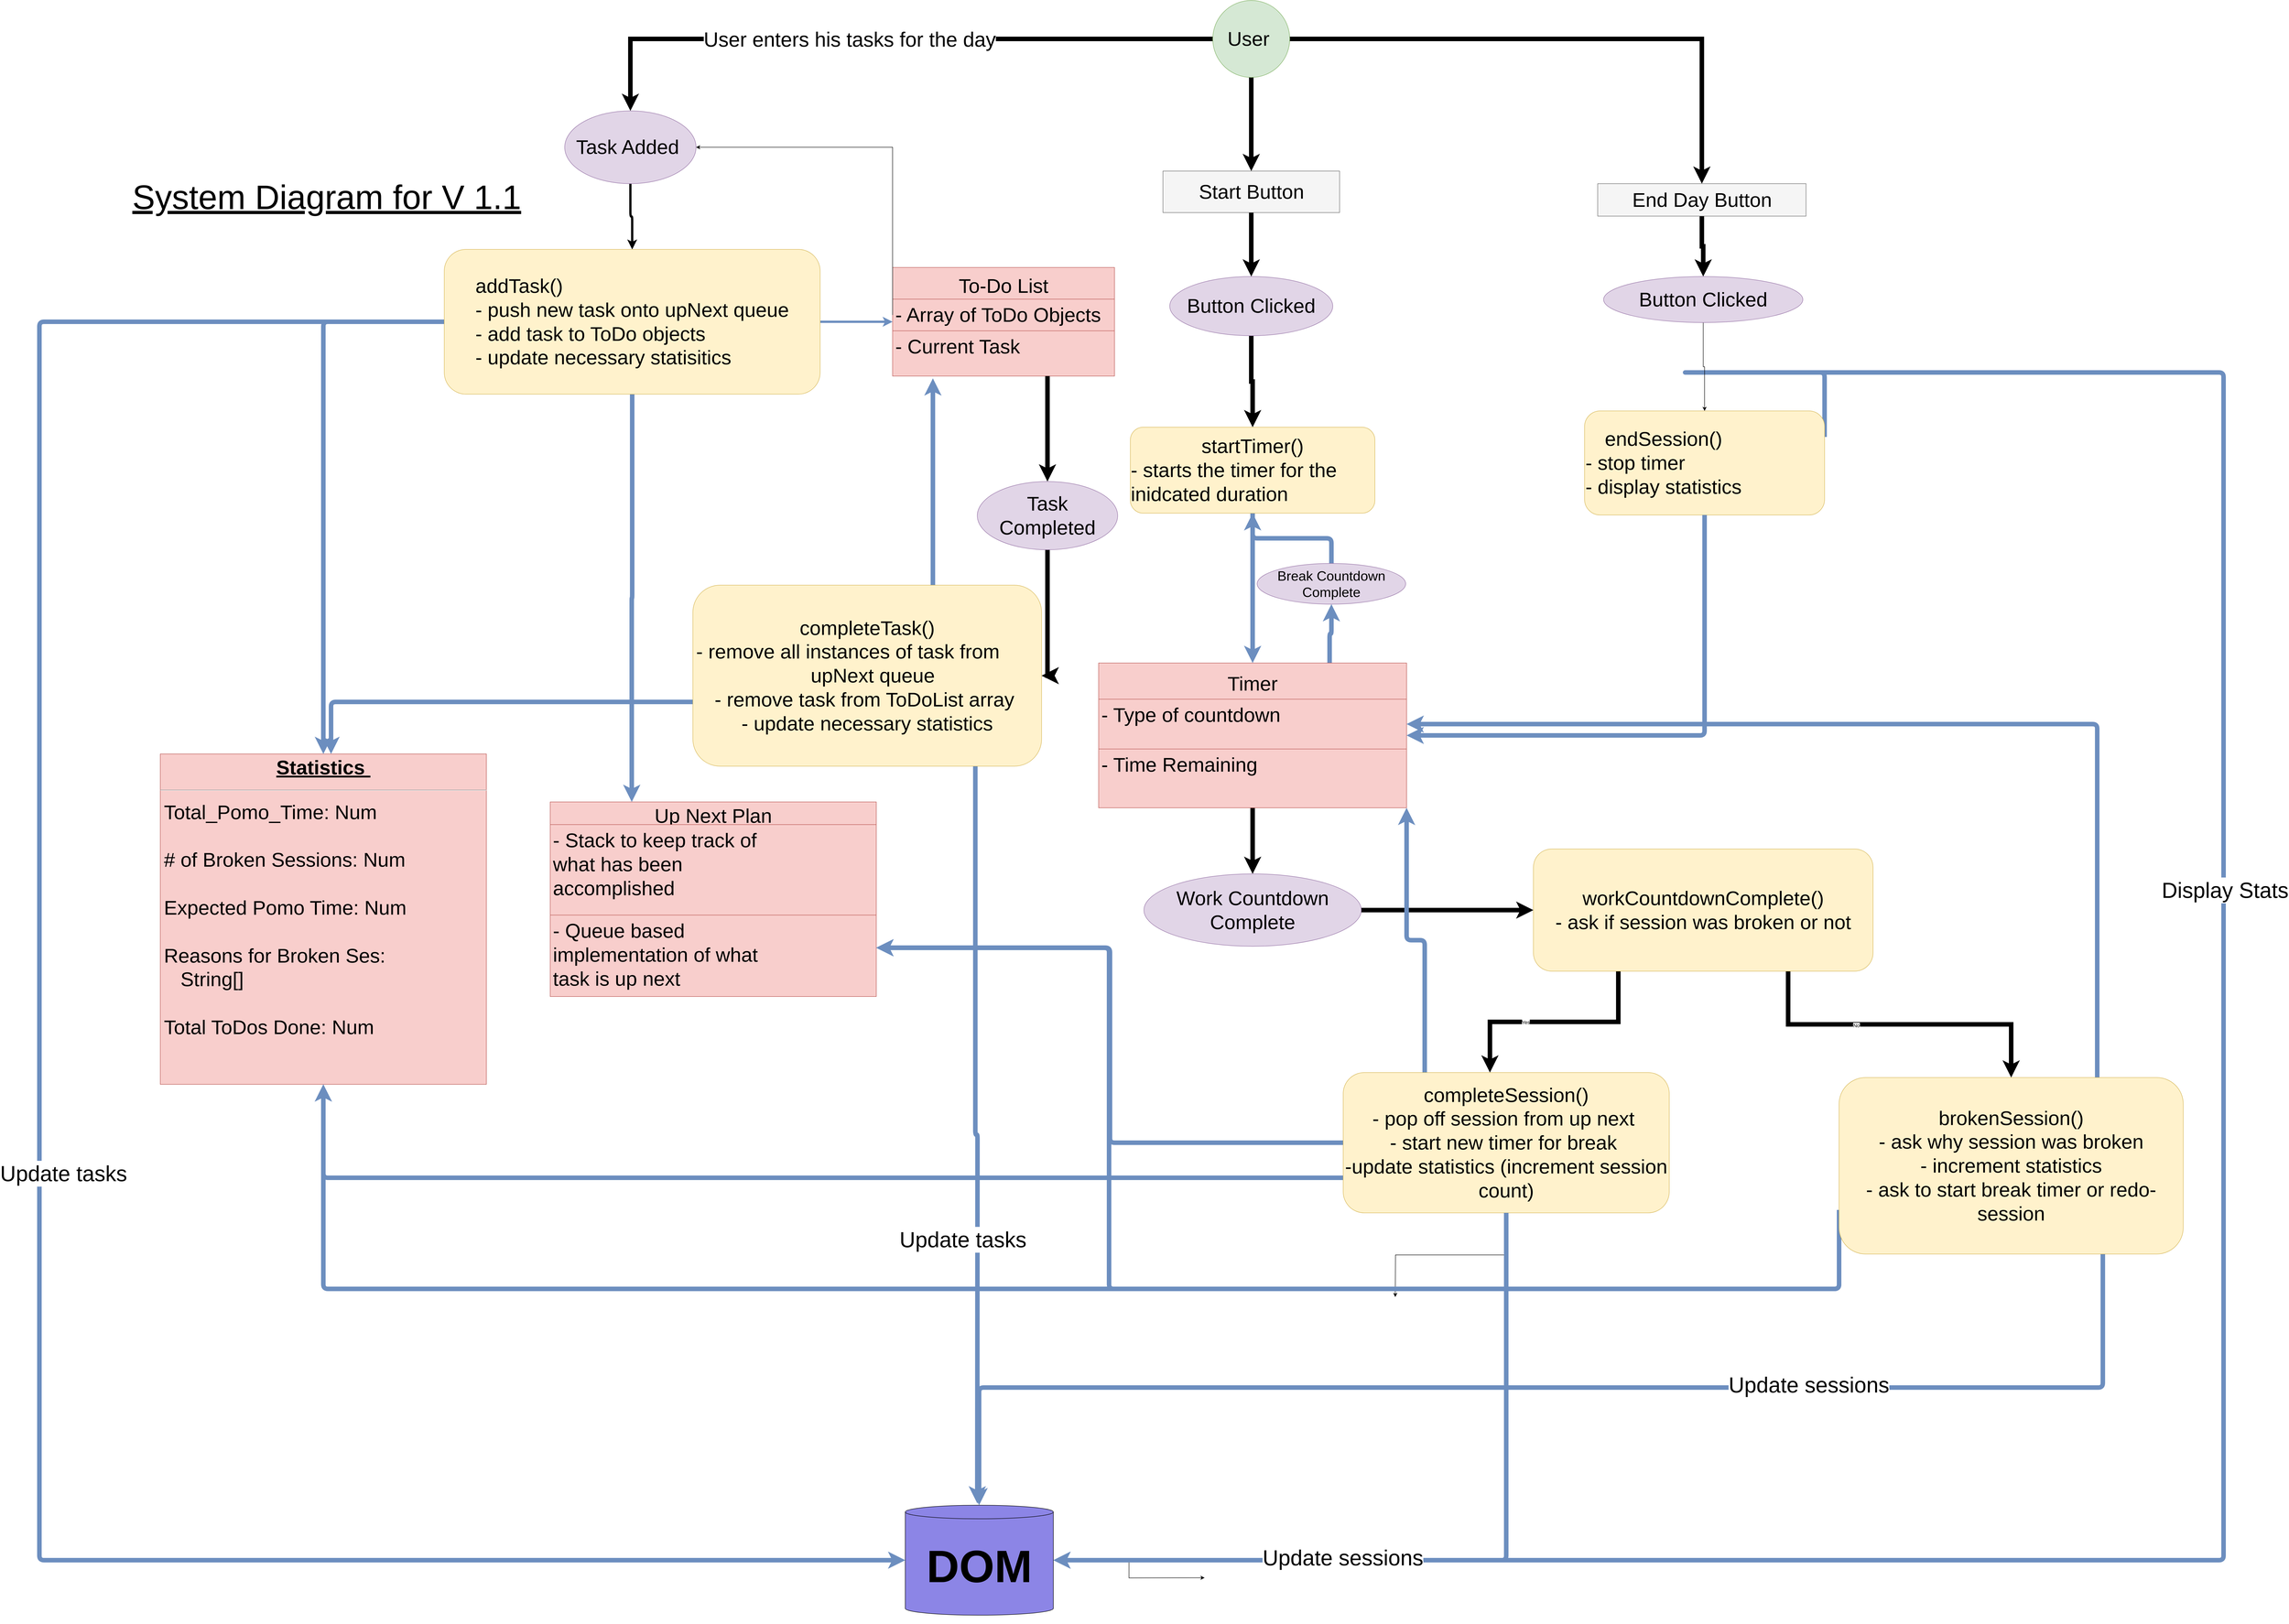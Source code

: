 <mxfile version="13.10.0" type="embed">
    <diagram id="uzU6MHjWu8rI1b5QuUML" name="Page-1">
        <mxGraphModel dx="3353" dy="2033" grid="0" gridSize="10" guides="1" tooltips="1" connect="1" arrows="1" fold="1" page="0" pageScale="1" pageWidth="6000" pageHeight="3000" background="#ffffff" math="0" shadow="0">
            <root>
                <mxCell id="0"/>
                <mxCell id="1" parent="0"/>
                <mxCell id="oxPGqsW1CZE7ANa_mBI_-80" value="1" style="edgeStyle=orthogonalEdgeStyle;rounded=0;orthogonalLoop=1;jettySize=auto;html=1;entryX=0.5;entryY=0;entryDx=0;entryDy=0;fontSize=40;strokeWidth=10;noLabel=1;fontColor=none;" parent="1" source="oxPGqsW1CZE7ANa_mBI_-44" target="oxPGqsW1CZE7ANa_mBI_-61" edge="1">
                    <mxGeometry relative="1" as="geometry">
                        <mxPoint x="2716.716" y="600.006" as="sourcePoint"/>
                    </mxGeometry>
                </mxCell>
                <mxCell id="oxPGqsW1CZE7ANa_mBI_-81" value="&lt;font style=&quot;font-size: 45px&quot;&gt;User enters his tasks for the day&lt;/font&gt;" style="edgeLabel;html=1;align=center;verticalAlign=middle;resizable=0;points=[];fontSize=35;fontColor=#000000;labelBackgroundColor=#ffffff;" parent="oxPGqsW1CZE7ANa_mBI_-80" vertex="1" connectable="0">
                    <mxGeometry x="0.11" y="1" relative="1" as="geometry">
                        <mxPoint as="offset"/>
                    </mxGeometry>
                </mxCell>
                <mxCell id="oxPGqsW1CZE7ANa_mBI_-86" style="edgeStyle=orthogonalEdgeStyle;rounded=0;orthogonalLoop=1;jettySize=auto;html=1;strokeWidth=10;fontColor=#000000;" parent="1" source="oxPGqsW1CZE7ANa_mBI_-44" target="oxPGqsW1CZE7ANa_mBI_-82" edge="1">
                    <mxGeometry relative="1" as="geometry">
                        <mxPoint x="2705" y="628.29" as="sourcePoint"/>
                    </mxGeometry>
                </mxCell>
                <mxCell id="oxPGqsW1CZE7ANa_mBI_-87" style="edgeStyle=orthogonalEdgeStyle;rounded=0;orthogonalLoop=1;jettySize=auto;html=1;exitX=1;exitY=0.5;exitDx=0;exitDy=0;entryX=0.5;entryY=0;entryDx=0;entryDy=0;strokeWidth=10;fontColor=#000000;" parent="1" source="oxPGqsW1CZE7ANa_mBI_-44" target="oxPGqsW1CZE7ANa_mBI_-73" edge="1">
                    <mxGeometry relative="1" as="geometry">
                        <mxPoint x="2785" y="628.29" as="sourcePoint"/>
                    </mxGeometry>
                </mxCell>
                <mxCell id="oxPGqsW1CZE7ANa_mBI_-44" value="User&amp;nbsp;" style="ellipse;whiteSpace=wrap;html=1;aspect=fixed;fontSize=44;fillColor=#d5e8d4;strokeColor=#82b366;fontColor=#000000;" parent="1" vertex="1">
                    <mxGeometry x="2592" y="60" width="170" height="170" as="geometry"/>
                </mxCell>
                <mxCell id="oxPGqsW1CZE7ANa_mBI_-48" value="To-Do List" style="swimlane;fontStyle=0;childLayout=stackLayout;horizontal=1;startSize=70;fillColor=#f8cecc;horizontalStack=0;resizeParent=1;resizeParentMax=0;resizeLast=0;collapsible=1;marginBottom=0;fontSize=44;strokeColor=#b85450;fontColor=#000000;" parent="1" vertex="1">
                    <mxGeometry x="1885" y="650" width="490" height="240" as="geometry"/>
                </mxCell>
                <mxCell id="oxPGqsW1CZE7ANa_mBI_-49" value="- Array of ToDo Objects " style="text;strokeColor=#b85450;fillColor=#f8cecc;align=left;verticalAlign=top;spacingLeft=4;spacingRight=4;overflow=hidden;rotatable=0;points=[[0,0.5],[1,0.5]];portConstraint=eastwest;fontSize=44;fontColor=#000000;" parent="oxPGqsW1CZE7ANa_mBI_-48" vertex="1">
                    <mxGeometry y="70" width="490" height="70" as="geometry"/>
                </mxCell>
                <mxCell id="oxPGqsW1CZE7ANa_mBI_-50" value="- Current Task" style="text;strokeColor=#b85450;fillColor=#f8cecc;align=left;verticalAlign=top;spacingLeft=4;spacingRight=4;overflow=hidden;rotatable=0;points=[[0,0.5],[1,0.5]];portConstraint=eastwest;fontSize=44;fontColor=#000000;" parent="oxPGqsW1CZE7ANa_mBI_-48" vertex="1">
                    <mxGeometry y="140" width="490" height="100" as="geometry"/>
                </mxCell>
                <mxCell id="29" style="edgeStyle=orthogonalEdgeStyle;orthogonalLoop=1;jettySize=auto;html=1;exitX=0.5;exitY=1;exitDx=0;exitDy=0;entryX=0.5;entryY=0;entryDx=0;entryDy=0;labelBackgroundColor=#FFFFFF;strokeColor=#000000;strokeWidth=10;fillColor=#dae8fc;fontSize=48;fontColor=#000000;" edge="1" parent="1" source="oxPGqsW1CZE7ANa_mBI_-53" target="oxPGqsW1CZE7ANa_mBI_-64">
                    <mxGeometry relative="1" as="geometry"/>
                </mxCell>
                <mxCell id="40" style="edgeStyle=orthogonalEdgeStyle;orthogonalLoop=1;jettySize=auto;html=1;exitX=0.75;exitY=0;exitDx=0;exitDy=0;entryX=0.5;entryY=1;entryDx=0;entryDy=0;strokeColor=#6c8ebf;strokeWidth=10;fillColor=#dae8fc;fontSize=44;fontColor=#000000;" edge="1" parent="1" source="oxPGqsW1CZE7ANa_mBI_-53" target="oxPGqsW1CZE7ANa_mBI_-138">
                    <mxGeometry relative="1" as="geometry"/>
                </mxCell>
                <mxCell id="oxPGqsW1CZE7ANa_mBI_-53" value="Timer" style="swimlane;fontStyle=0;childLayout=stackLayout;horizontal=1;startSize=80;fillColor=#f8cecc;horizontalStack=0;resizeParent=1;resizeParentMax=0;resizeLast=0;collapsible=1;marginBottom=0;fontSize=44;strokeColor=#b85450;fontColor=#000000;" parent="1" vertex="1">
                    <mxGeometry x="2340" y="1524" width="680" height="320" as="geometry"/>
                </mxCell>
                <mxCell id="oxPGqsW1CZE7ANa_mBI_-55" value="- Type of countdown" style="text;strokeColor=#b85450;fillColor=#f8cecc;align=left;verticalAlign=top;spacingLeft=4;spacingRight=4;overflow=hidden;rotatable=0;points=[[0,0.5],[1,0.5]];portConstraint=eastwest;fontSize=44;fontColor=#000000;" parent="oxPGqsW1CZE7ANa_mBI_-53" vertex="1">
                    <mxGeometry y="80" width="680" height="110" as="geometry"/>
                </mxCell>
                <mxCell id="oxPGqsW1CZE7ANa_mBI_-54" value="- Time Remaining " style="text;strokeColor=#b85450;fillColor=#f8cecc;align=left;verticalAlign=top;spacingLeft=4;spacingRight=4;overflow=hidden;rotatable=0;points=[[0,0.5],[1,0.5]];portConstraint=eastwest;fontSize=44;fontColor=#000000;" parent="oxPGqsW1CZE7ANa_mBI_-53" vertex="1">
                    <mxGeometry y="190" width="680" height="130" as="geometry"/>
                </mxCell>
                <mxCell id="oxPGqsW1CZE7ANa_mBI_-57" value="Up Next Plan" style="swimlane;fontStyle=0;childLayout=stackLayout;horizontal=1;startSize=50;fillColor=#f8cecc;horizontalStack=0;resizeParent=1;resizeParentMax=0;resizeLast=0;collapsible=1;marginBottom=0;fontSize=44;strokeColor=#b85450;fontColor=#000000;" parent="1" vertex="1">
                    <mxGeometry x="1129" y="1831" width="720" height="430" as="geometry"/>
                </mxCell>
                <mxCell id="oxPGqsW1CZE7ANa_mBI_-59" value="- Stack to keep track of&#10;what has been &#10;accomplished" style="text;strokeColor=#b85450;fillColor=#f8cecc;align=left;verticalAlign=top;spacingLeft=4;spacingRight=4;overflow=hidden;rotatable=0;points=[[0,0.5],[1,0.5]];portConstraint=eastwest;fontSize=44;fontColor=#000000;" parent="oxPGqsW1CZE7ANa_mBI_-57" vertex="1">
                    <mxGeometry y="50" width="720" height="200" as="geometry"/>
                </mxCell>
                <mxCell id="oxPGqsW1CZE7ANa_mBI_-58" value="- Queue based &#10;implementation of what &#10;task is up next" style="text;strokeColor=#b85450;fillColor=#f8cecc;align=left;verticalAlign=top;spacingLeft=4;spacingRight=4;overflow=hidden;rotatable=0;points=[[0,0.5],[1,0.5]];portConstraint=eastwest;fontSize=44;fontColor=#000000;" parent="oxPGqsW1CZE7ANa_mBI_-57" vertex="1">
                    <mxGeometry y="250" width="720" height="180" as="geometry"/>
                </mxCell>
                <mxCell id="oxPGqsW1CZE7ANa_mBI_-78" style="edgeStyle=orthogonalEdgeStyle;rounded=0;orthogonalLoop=1;jettySize=auto;html=1;exitX=0.5;exitY=1;exitDx=0;exitDy=0;entryX=0.5;entryY=0;entryDx=0;entryDy=0;fontColor=#000000;" parent="1" source="oxPGqsW1CZE7ANa_mBI_-61" target="oxPGqsW1CZE7ANa_mBI_-69" edge="1">
                    <mxGeometry relative="1" as="geometry"/>
                </mxCell>
                <mxCell id="oxPGqsW1CZE7ANa_mBI_-116" value="" style="edgeStyle=orthogonalEdgeStyle;rounded=1;orthogonalLoop=1;jettySize=auto;html=1;strokeWidth=5;fontSize=40;fontColor=#000000;" parent="1" source="oxPGqsW1CZE7ANa_mBI_-61" target="oxPGqsW1CZE7ANa_mBI_-69" edge="1">
                    <mxGeometry relative="1" as="geometry"/>
                </mxCell>
                <mxCell id="oxPGqsW1CZE7ANa_mBI_-61" value="&lt;font style=&quot;font-size: 44px&quot;&gt;Task Added&amp;nbsp;&lt;/font&gt;" style="ellipse;whiteSpace=wrap;html=1;fontSize=24;fillColor=#e1d5e7;strokeColor=#9673a6;fontColor=#000000;" parent="1" vertex="1">
                    <mxGeometry x="1161" y="304" width="290" height="160.85" as="geometry"/>
                </mxCell>
                <mxCell id="oxPGqsW1CZE7ANa_mBI_-79" style="edgeStyle=orthogonalEdgeStyle;rounded=0;orthogonalLoop=1;jettySize=auto;html=1;exitX=0.5;exitY=1;exitDx=0;exitDy=0;strokeWidth=10;fontColor=#000000;" parent="1" source="oxPGqsW1CZE7ANa_mBI_-62" target="oxPGqsW1CZE7ANa_mBI_-68" edge="1">
                    <mxGeometry relative="1" as="geometry">
                        <Array as="points">
                            <mxPoint x="2227" y="1412"/>
                            <mxPoint x="2227" y="1412"/>
                        </Array>
                    </mxGeometry>
                </mxCell>
                <mxCell id="oxPGqsW1CZE7ANa_mBI_-62" value="&lt;font style=&quot;font-size: 44px&quot;&gt;Task Completed&lt;/font&gt;" style="ellipse;whiteSpace=wrap;html=1;fillColor=#e1d5e7;strokeColor=#9673a6;fontColor=#000000;" parent="1" vertex="1">
                    <mxGeometry x="2072" y="1123" width="310" height="150.85" as="geometry"/>
                </mxCell>
                <mxCell id="9" value="Update tasks" style="edgeStyle=orthogonalEdgeStyle;orthogonalLoop=1;jettySize=auto;html=1;exitX=0;exitY=0.5;exitDx=0;exitDy=0;strokeColor=#6c8ebf;strokeWidth=10;fillColor=#dae8fc;fontSize=48;fontColor=#000000;labelBackgroundColor=#FFFFFF;entryX=0;entryY=0.5;entryDx=0;entryDy=0;entryPerimeter=0;" edge="1" parent="1" source="oxPGqsW1CZE7ANa_mBI_-69" target="6">
                    <mxGeometry x="0.002" y="53" relative="1" as="geometry">
                        <mxPoint x="1734" y="3519" as="targetPoint"/>
                        <Array as="points">
                            <mxPoint x="1" y="770"/>
                            <mxPoint x="1" y="3506"/>
                        </Array>
                        <mxPoint y="-1" as="offset"/>
                    </mxGeometry>
                </mxCell>
                <mxCell id="oxPGqsW1CZE7ANa_mBI_-63" value="&lt;p style=&quot;margin: 4px 0px 0px ; text-align: center ; text-decoration: underline ; font-size: 44px&quot;&gt;&lt;b&gt;&lt;font style=&quot;font-size: 44px&quot;&gt;Statistics&amp;nbsp;&lt;/font&gt;&lt;/b&gt;&lt;/p&gt;&lt;hr style=&quot;font-size: 44px&quot;&gt;&lt;p style=&quot;margin: 0px 0px 0px 8px ; font-size: 44px&quot;&gt;&lt;font style=&quot;font-size: 44px&quot;&gt;Total_Pomo_Time: Num&lt;br&gt;&lt;br&gt;&lt;/font&gt;&lt;/p&gt;&lt;p style=&quot;margin: 0px 0px 0px 8px ; font-size: 44px&quot;&gt;&lt;font style=&quot;font-size: 44px&quot;&gt;# of Broken Sessions: Num&lt;br&gt;&lt;br&gt;&lt;/font&gt;&lt;/p&gt;&lt;p style=&quot;margin: 0px 0px 0px 8px ; font-size: 44px&quot;&gt;&lt;font style=&quot;font-size: 44px&quot;&gt;Expected Pomo Time: Num&lt;/font&gt;&lt;/p&gt;&lt;p style=&quot;margin: 0px 0px 0px 8px ; font-size: 44px&quot;&gt;&lt;font style=&quot;font-size: 44px&quot;&gt;&lt;br&gt;&lt;/font&gt;&lt;/p&gt;&lt;p style=&quot;margin: 0px 0px 0px 8px ; font-size: 44px&quot;&gt;&lt;font style=&quot;font-size: 44px&quot;&gt;Reasons for Broken Ses:&lt;/font&gt;&lt;/p&gt;&lt;p style=&quot;margin: 0px 0px 0px 8px ; font-size: 44px&quot;&gt;&lt;font style=&quot;font-size: 44px&quot;&gt;&amp;nbsp; &amp;nbsp;String[]&lt;/font&gt;&lt;/p&gt;&lt;p style=&quot;margin: 0px 0px 0px 8px ; font-size: 44px&quot;&gt;&lt;font style=&quot;font-size: 44px&quot;&gt;&lt;br&gt;&lt;/font&gt;&lt;/p&gt;&lt;p style=&quot;margin: 0px 0px 0px 8px ; font-size: 44px&quot;&gt;&lt;font style=&quot;font-size: 44px&quot;&gt;Total ToDos Done: Num&lt;/font&gt;&lt;/p&gt;" style="verticalAlign=top;align=left;overflow=fill;fontSize=12;fontFamily=Helvetica;html=1;fillColor=#f8cecc;strokeColor=#b85450;fontColor=#000000;" parent="1" vertex="1">
                    <mxGeometry x="268" y="1725" width="720" height="730" as="geometry"/>
                </mxCell>
                <mxCell id="oxPGqsW1CZE7ANa_mBI_-91" style="edgeStyle=orthogonalEdgeStyle;rounded=0;orthogonalLoop=1;jettySize=auto;html=1;exitX=1;exitY=0.5;exitDx=0;exitDy=0;strokeWidth=10;fontColor=#000000;strokeColor=#000000;" parent="1" source="oxPGqsW1CZE7ANa_mBI_-64" target="oxPGqsW1CZE7ANa_mBI_-70" edge="1">
                    <mxGeometry relative="1" as="geometry">
                        <Array as="points">
                            <mxPoint x="3013" y="2070"/>
                            <mxPoint x="3013" y="2070"/>
                        </Array>
                    </mxGeometry>
                </mxCell>
                <mxCell id="oxPGqsW1CZE7ANa_mBI_-65" style="edgeStyle=orthogonalEdgeStyle;rounded=0;orthogonalLoop=1;jettySize=auto;html=1;exitX=0;exitY=0.5;exitDx=0;exitDy=0;fontColor=#000000;entryX=1;entryY=0.5;entryDx=0;entryDy=0;" parent="1" source="oxPGqsW1CZE7ANa_mBI_-49" target="oxPGqsW1CZE7ANa_mBI_-61" edge="1">
                    <mxGeometry relative="1" as="geometry">
                        <mxPoint x="1500" y="455" as="targetPoint"/>
                        <Array as="points">
                            <mxPoint x="1885" y="384"/>
                        </Array>
                    </mxGeometry>
                </mxCell>
                <mxCell id="oxPGqsW1CZE7ANa_mBI_-129" style="edgeStyle=orthogonalEdgeStyle;rounded=1;orthogonalLoop=1;jettySize=auto;html=1;strokeWidth=10;fontSize=44;fillColor=#dae8fc;strokeColor=#6c8ebf;fontColor=#000000;" parent="1" source="oxPGqsW1CZE7ANa_mBI_-68" edge="1">
                    <mxGeometry relative="1" as="geometry">
                        <Array as="points">
                            <mxPoint x="1974" y="1427"/>
                            <mxPoint x="1974" y="1427"/>
                        </Array>
                        <mxPoint x="1974" y="895" as="targetPoint"/>
                    </mxGeometry>
                </mxCell>
                <mxCell id="oxPGqsW1CZE7ANa_mBI_-131" style="edgeStyle=orthogonalEdgeStyle;rounded=1;orthogonalLoop=1;jettySize=auto;html=1;exitX=0;exitY=0.25;exitDx=0;exitDy=0;strokeWidth=10;fontSize=44;fillColor=#dae8fc;strokeColor=#6c8ebf;fontColor=#000000;" parent="1" source="oxPGqsW1CZE7ANa_mBI_-68" target="oxPGqsW1CZE7ANa_mBI_-63" edge="1">
                    <mxGeometry relative="1" as="geometry">
                        <Array as="points">
                            <mxPoint x="1915" y="1610"/>
                            <mxPoint x="645" y="1610"/>
                        </Array>
                    </mxGeometry>
                </mxCell>
                <mxCell id="14" style="edgeStyle=orthogonalEdgeStyle;orthogonalLoop=1;jettySize=auto;html=1;exitX=0.5;exitY=1;exitDx=0;exitDy=0;labelBackgroundColor=#FFFFFF;strokeColor=#6c8ebf;strokeWidth=10;fillColor=#dae8fc;fontSize=48;fontColor=#000000;" edge="1" parent="1" target="6">
                    <mxGeometry relative="1" as="geometry">
                        <mxPoint x="4557.4" y="2830" as="sourcePoint"/>
                        <mxPoint x="2944" y="3125" as="targetPoint"/>
                        <Array as="points">
                            <mxPoint x="4558" y="3125"/>
                            <mxPoint x="2076" y="3125"/>
                        </Array>
                    </mxGeometry>
                </mxCell>
                <mxCell id="oxPGqsW1CZE7ANa_mBI_-68" value="&lt;font style=&quot;font-size: 44px&quot;&gt;completeTask()&lt;br&gt;&lt;/font&gt;&lt;div style=&quot;font-size: 44px&quot;&gt;&lt;font style=&quot;font-size: 44px&quot;&gt;- remove all instances of task from&amp;nbsp; &amp;nbsp; &amp;nbsp; &amp;nbsp; &amp;nbsp; upNext queue&lt;/font&gt;&lt;/div&gt;&lt;div style=&quot;font-size: 44px&quot;&gt;&lt;font style=&quot;font-size: 44px&quot;&gt;- remove task from ToDoList array&amp;nbsp;&lt;/font&gt;&lt;/div&gt;&lt;div style=&quot;font-size: 44px&quot;&gt;&lt;font style=&quot;font-size: 44px&quot;&gt;- update necessary statistics&lt;/font&gt;&lt;/div&gt;" style="rounded=1;whiteSpace=wrap;html=1;fontSize=24;align=center;fillColor=#fff2cc;strokeColor=#d6b656;fontColor=#000000;" parent="1" vertex="1">
                    <mxGeometry x="1444" y="1352" width="770" height="400" as="geometry"/>
                </mxCell>
                <mxCell id="oxPGqsW1CZE7ANa_mBI_-125" style="edgeStyle=orthogonalEdgeStyle;rounded=1;orthogonalLoop=1;jettySize=auto;html=1;exitX=0;exitY=0.5;exitDx=0;exitDy=0;entryX=0.5;entryY=0;entryDx=0;entryDy=0;strokeWidth=10;fontSize=44;fillColor=#dae8fc;strokeColor=#6c8ebf;fontColor=#000000;" parent="1" source="oxPGqsW1CZE7ANa_mBI_-69" target="oxPGqsW1CZE7ANa_mBI_-63" edge="1">
                    <mxGeometry relative="1" as="geometry"/>
                </mxCell>
                <mxCell id="oxPGqsW1CZE7ANa_mBI_-126" style="edgeStyle=orthogonalEdgeStyle;rounded=1;orthogonalLoop=1;jettySize=auto;html=1;exitX=0.5;exitY=1;exitDx=0;exitDy=0;entryX=0.25;entryY=0;entryDx=0;entryDy=0;strokeWidth=10;fontSize=44;fillColor=#dae8fc;strokeColor=#6c8ebf;fontColor=#000000;" parent="1" source="oxPGqsW1CZE7ANa_mBI_-69" target="oxPGqsW1CZE7ANa_mBI_-57" edge="1">
                    <mxGeometry relative="1" as="geometry"/>
                </mxCell>
                <mxCell id="oxPGqsW1CZE7ANa_mBI_-128" style="edgeStyle=orthogonalEdgeStyle;rounded=1;orthogonalLoop=1;jettySize=auto;html=1;exitX=1;exitY=0.5;exitDx=0;exitDy=0;entryX=0;entryY=0.5;entryDx=0;entryDy=0;strokeWidth=5;fontSize=44;fillColor=#dae8fc;strokeColor=#6c8ebf;fontColor=#000000;" parent="1" source="oxPGqsW1CZE7ANa_mBI_-69" target="oxPGqsW1CZE7ANa_mBI_-48" edge="1">
                    <mxGeometry relative="1" as="geometry">
                        <Array as="points">
                            <mxPoint x="1835" y="770"/>
                            <mxPoint x="1835" y="770"/>
                        </Array>
                    </mxGeometry>
                </mxCell>
                <mxCell id="oxPGqsW1CZE7ANa_mBI_-69" value="&lt;p style=&quot;text-align: left ; font-size: 44px&quot;&gt;&lt;font style=&quot;font-size: 44px&quot;&gt;addTask()&lt;br&gt;&lt;/font&gt;&lt;font style=&quot;font-size: 44px&quot;&gt;- push new task onto upNext queue&lt;br&gt;&lt;/font&gt;&lt;font style=&quot;font-size: 44px&quot;&gt;- add task to ToDo objects&amp;nbsp;&lt;br&gt;&lt;/font&gt;&lt;font style=&quot;font-size: 44px&quot;&gt;- update necessary statisitics&lt;/font&gt;&lt;/p&gt;" style="rounded=1;whiteSpace=wrap;html=1;fillColor=#fff2cc;strokeColor=#d6b656;fontColor=#000000;" parent="1" vertex="1">
                    <mxGeometry x="895" y="610" width="830" height="320" as="geometry"/>
                </mxCell>
                <mxCell id="oxPGqsW1CZE7ANa_mBI_-92" style="edgeStyle=orthogonalEdgeStyle;rounded=0;orthogonalLoop=1;jettySize=auto;html=1;exitX=0.25;exitY=1;exitDx=0;exitDy=0;entryX=0.45;entryY=0;entryDx=0;entryDy=0;entryPerimeter=0;strokeWidth=10;fontColor=#000000;strokeColor=#000000;" parent="1" source="oxPGqsW1CZE7ANa_mBI_-70" target="oxPGqsW1CZE7ANa_mBI_-71" edge="1">
                    <mxGeometry relative="1" as="geometry"/>
                </mxCell>
                <mxCell id="oxPGqsW1CZE7ANa_mBI_-93" value="Yes" style="edgeLabel;html=1;align=center;verticalAlign=middle;resizable=0;points=[];fontColor=#000000;" parent="oxPGqsW1CZE7ANa_mBI_-92" vertex="1" connectable="0">
                    <mxGeometry x="0.247" y="1" relative="1" as="geometry">
                        <mxPoint as="offset"/>
                    </mxGeometry>
                </mxCell>
                <mxCell id="oxPGqsW1CZE7ANa_mBI_-94" style="edgeStyle=orthogonalEdgeStyle;rounded=0;orthogonalLoop=1;jettySize=auto;html=1;exitX=0.75;exitY=1;exitDx=0;exitDy=0;strokeWidth=10;fontColor=#000000;strokeColor=#000000;" parent="1" source="oxPGqsW1CZE7ANa_mBI_-70" target="oxPGqsW1CZE7ANa_mBI_-72" edge="1">
                    <mxGeometry relative="1" as="geometry"/>
                </mxCell>
                <mxCell id="oxPGqsW1CZE7ANa_mBI_-95" value="No" style="edgeLabel;html=1;align=center;verticalAlign=middle;resizable=0;points=[];fontColor=#000000;" parent="oxPGqsW1CZE7ANa_mBI_-94" vertex="1" connectable="0">
                    <mxGeometry x="-0.267" y="-1" relative="1" as="geometry">
                        <mxPoint x="1" y="1" as="offset"/>
                    </mxGeometry>
                </mxCell>
                <mxCell id="oxPGqsW1CZE7ANa_mBI_-70" value="&lt;div style=&quot;font-size: 44px&quot;&gt;&lt;font style=&quot;font-size: 44px&quot;&gt;workCountdownComplete()&lt;/font&gt;&lt;/div&gt;&lt;div style=&quot;font-size: 44px&quot;&gt;&lt;font style=&quot;font-size: 44px&quot;&gt;- ask if session was broken or not&lt;/font&gt;&lt;/div&gt;" style="rounded=1;whiteSpace=wrap;html=1;align=center;fillColor=#fff2cc;strokeColor=#d6b656;fontColor=#000000;" parent="1" vertex="1">
                    <mxGeometry x="3300" y="1935" width="750" height="270" as="geometry"/>
                </mxCell>
                <mxCell id="oxPGqsW1CZE7ANa_mBI_-110" style="edgeStyle=orthogonalEdgeStyle;rounded=1;orthogonalLoop=1;jettySize=auto;html=1;exitX=0;exitY=0.75;exitDx=0;exitDy=0;entryX=0.5;entryY=1;entryDx=0;entryDy=0;fontSize=24;strokeWidth=10;fillColor=#dae8fc;strokeColor=#6c8ebf;fontColor=#000000;" parent="1" source="oxPGqsW1CZE7ANa_mBI_-71" target="oxPGqsW1CZE7ANa_mBI_-63" edge="1">
                    <mxGeometry relative="1" as="geometry"/>
                </mxCell>
                <mxCell id="oxPGqsW1CZE7ANa_mBI_-119" style="edgeStyle=orthogonalEdgeStyle;rounded=1;orthogonalLoop=1;jettySize=auto;html=1;exitX=0;exitY=0.5;exitDx=0;exitDy=0;strokeWidth=10;fontSize=44;fillColor=#dae8fc;strokeColor=#6c8ebf;fontColor=#000000;" parent="1" source="oxPGqsW1CZE7ANa_mBI_-71" target="oxPGqsW1CZE7ANa_mBI_-58" edge="1">
                    <mxGeometry relative="1" as="geometry">
                        <Array as="points">
                            <mxPoint x="2365" y="2584"/>
                            <mxPoint x="2365" y="2153"/>
                        </Array>
                    </mxGeometry>
                </mxCell>
                <mxCell id="4" value="" style="edgeStyle=orthogonalEdgeStyle;rounded=0;orthogonalLoop=1;jettySize=auto;html=1;fontColor=#000000;" edge="1" parent="1" source="oxPGqsW1CZE7ANa_mBI_-71">
                    <mxGeometry relative="1" as="geometry">
                        <mxPoint x="2995" y="2925" as="targetPoint"/>
                    </mxGeometry>
                </mxCell>
                <mxCell id="42" style="edgeStyle=orthogonalEdgeStyle;orthogonalLoop=1;jettySize=auto;html=1;exitX=0.25;exitY=0;exitDx=0;exitDy=0;entryX=1;entryY=1;entryDx=0;entryDy=0;strokeColor=#6c8ebf;strokeWidth=10;fillColor=#dae8fc;fontSize=44;fontColor=#000000;" edge="1" parent="1" source="oxPGqsW1CZE7ANa_mBI_-71" target="oxPGqsW1CZE7ANa_mBI_-53">
                    <mxGeometry relative="1" as="geometry"/>
                </mxCell>
                <mxCell id="oxPGqsW1CZE7ANa_mBI_-71" value="&lt;font style=&quot;font-size: 44px&quot;&gt;completeSession()&lt;br&gt;&lt;/font&gt;&lt;div style=&quot;font-size: 44px&quot;&gt;&lt;span&gt;&lt;font style=&quot;font-size: 44px&quot;&gt;- pop off session from up next&amp;nbsp;&lt;/font&gt;&lt;/span&gt;&lt;/div&gt;&lt;div style=&quot;font-size: 44px&quot;&gt;&lt;span&gt;&lt;font style=&quot;font-size: 44px&quot;&gt;- start new timer for break&amp;nbsp;&lt;/font&gt;&lt;/span&gt;&lt;/div&gt;&lt;div style=&quot;font-size: 44px&quot;&gt;&lt;font style=&quot;font-size: 44px&quot;&gt;-update statistics (increment session count)&lt;/font&gt;&lt;/div&gt;" style="rounded=1;whiteSpace=wrap;html=1;align=center;fillColor=#fff2cc;strokeColor=#d6b656;fontColor=#000000;" parent="1" vertex="1">
                    <mxGeometry x="2880" y="2429" width="720" height="310" as="geometry"/>
                </mxCell>
                <mxCell id="oxPGqsW1CZE7ANa_mBI_-114" style="edgeStyle=orthogonalEdgeStyle;rounded=1;orthogonalLoop=1;jettySize=auto;html=1;exitX=0.75;exitY=0;exitDx=0;exitDy=0;entryX=1;entryY=0.5;entryDx=0;entryDy=0;strokeWidth=10;fontSize=24;fillColor=#dae8fc;strokeColor=#6c8ebf;fontColor=#000000;" parent="1" source="oxPGqsW1CZE7ANa_mBI_-72" target="oxPGqsW1CZE7ANa_mBI_-55" edge="1">
                    <mxGeometry relative="1" as="geometry"/>
                </mxCell>
                <mxCell id="oxPGqsW1CZE7ANa_mBI_-123" style="edgeStyle=orthogonalEdgeStyle;rounded=1;orthogonalLoop=1;jettySize=auto;html=1;exitX=0;exitY=0.75;exitDx=0;exitDy=0;entryX=0.5;entryY=1;entryDx=0;entryDy=0;strokeWidth=10;fontSize=44;fillColor=#dae8fc;strokeColor=#6c8ebf;fontColor=#000000;" parent="1" source="oxPGqsW1CZE7ANa_mBI_-72" target="oxPGqsW1CZE7ANa_mBI_-63" edge="1">
                    <mxGeometry relative="1" as="geometry">
                        <Array as="points">
                            <mxPoint x="3975" y="2907"/>
                            <mxPoint x="628" y="2907"/>
                        </Array>
                    </mxGeometry>
                </mxCell>
                <mxCell id="33" style="edgeStyle=orthogonalEdgeStyle;orthogonalLoop=1;jettySize=auto;html=1;exitX=0;exitY=0.75;exitDx=0;exitDy=0;entryX=1;entryY=0.75;entryDx=0;entryDy=0;strokeColor=#6c8ebf;strokeWidth=10;fillColor=#dae8fc;fontSize=44;fontColor=#000000;" edge="1" parent="1" source="oxPGqsW1CZE7ANa_mBI_-72" target="oxPGqsW1CZE7ANa_mBI_-57">
                    <mxGeometry relative="1" as="geometry">
                        <Array as="points">
                            <mxPoint x="3975" y="2907"/>
                            <mxPoint x="2363" y="2907"/>
                            <mxPoint x="2363" y="2154"/>
                        </Array>
                    </mxGeometry>
                </mxCell>
                <mxCell id="oxPGqsW1CZE7ANa_mBI_-72" value="&lt;div style=&quot;font-size: 44px&quot;&gt;&lt;font style=&quot;font-size: 44px&quot;&gt;brokenSession()&lt;/font&gt;&lt;/div&gt;&lt;font style=&quot;font-size: 44px&quot;&gt;- ask why session was broken&lt;br&gt;- increment statistics&lt;br&gt;- ask to start break timer or redo-session&lt;/font&gt;" style="rounded=1;whiteSpace=wrap;html=1;align=center;fillColor=#fff2cc;strokeColor=#d6b656;fontColor=#000000;" parent="1" vertex="1">
                    <mxGeometry x="3975" y="2440" width="760" height="390" as="geometry"/>
                </mxCell>
                <mxCell id="oxPGqsW1CZE7ANa_mBI_-96" style="edgeStyle=orthogonalEdgeStyle;rounded=0;orthogonalLoop=1;jettySize=auto;html=1;exitX=0.5;exitY=1;exitDx=0;exitDy=0;strokeWidth=10;fontColor=#000000;" parent="1" source="oxPGqsW1CZE7ANa_mBI_-73" target="oxPGqsW1CZE7ANa_mBI_-83" edge="1">
                    <mxGeometry relative="1" as="geometry"/>
                </mxCell>
                <mxCell id="oxPGqsW1CZE7ANa_mBI_-73" value="&lt;font style=&quot;font-size: 44px&quot;&gt;End Day Button&lt;/font&gt;" style="html=1;fillColor=#f5f5f5;strokeColor=#666666;fontColor=#000000;" parent="1" vertex="1">
                    <mxGeometry x="3442" y="464.85" width="460" height="71.71" as="geometry"/>
                </mxCell>
                <mxCell id="oxPGqsW1CZE7ANa_mBI_-89" style="edgeStyle=orthogonalEdgeStyle;rounded=0;orthogonalLoop=1;jettySize=auto;html=1;exitX=0.5;exitY=1;exitDx=0;exitDy=0;strokeWidth=10;fontColor=#000000;" parent="1" source="oxPGqsW1CZE7ANa_mBI_-74" target="oxPGqsW1CZE7ANa_mBI_-84" edge="1">
                    <mxGeometry relative="1" as="geometry"/>
                </mxCell>
                <mxCell id="oxPGqsW1CZE7ANa_mBI_-74" value="&lt;font style=&quot;font-size: 44px&quot;&gt;Button Clicked&lt;/font&gt;" style="ellipse;whiteSpace=wrap;html=1;fontSize=40;fillColor=#e1d5e7;strokeColor=#9673a6;fontColor=#000000;" parent="1" vertex="1">
                    <mxGeometry x="2497" y="670" width="360" height="130.85" as="geometry"/>
                </mxCell>
                <mxCell id="20" style="edgeStyle=orthogonalEdgeStyle;orthogonalLoop=1;jettySize=auto;html=1;exitX=1;exitY=0.25;exitDx=0;exitDy=0;entryX=1;entryY=0.5;entryDx=0;entryDy=0;entryPerimeter=0;labelBackgroundColor=#FFFFFF;strokeColor=#6c8ebf;strokeWidth=10;fillColor=#dae8fc;fontSize=48;fontColor=#000000;" edge="1" parent="1" source="oxPGqsW1CZE7ANa_mBI_-76" target="6">
                    <mxGeometry relative="1" as="geometry">
                        <Array as="points">
                            <mxPoint x="3630" y="882"/>
                            <mxPoint x="4824" y="882"/>
                            <mxPoint x="4824" y="3128"/>
                        </Array>
                    </mxGeometry>
                </mxCell>
                <mxCell id="21" value="&lt;span&gt;Display Stats&lt;/span&gt;" style="edgeLabel;html=1;align=center;verticalAlign=middle;resizable=0;points=[];fontSize=48;fontColor=#000000;labelBackgroundColor=#ffffff;" vertex="1" connectable="0" parent="20">
                    <mxGeometry x="-0.153" y="3" relative="1" as="geometry">
                        <mxPoint y="-111" as="offset"/>
                    </mxGeometry>
                </mxCell>
                <mxCell id="oxPGqsW1CZE7ANa_mBI_-76" value="&lt;div style=&quot;text-align: center ; font-size: 44px&quot;&gt;&lt;font style=&quot;font-size: 44px&quot;&gt;endSession()&lt;/font&gt;&lt;/div&gt;&lt;div style=&quot;font-size: 44px&quot;&gt;&lt;span&gt;&lt;font style=&quot;font-size: 44px&quot;&gt;- stop timer&lt;/font&gt;&lt;/span&gt;&lt;/div&gt;&lt;font style=&quot;font-size: 44px&quot;&gt;- display statistics&lt;/font&gt;" style="rounded=1;whiteSpace=wrap;html=1;align=left;fillColor=#fff2cc;strokeColor=#d6b656;fontColor=#000000;" parent="1" vertex="1">
                    <mxGeometry x="3413" y="967" width="530" height="230" as="geometry"/>
                </mxCell>
                <mxCell id="oxPGqsW1CZE7ANa_mBI_-77" style="edgeStyle=orthogonalEdgeStyle;rounded=0;orthogonalLoop=1;jettySize=auto;html=1;strokeWidth=10;fontColor=#000000;" parent="1" target="oxPGqsW1CZE7ANa_mBI_-62" edge="1">
                    <mxGeometry relative="1" as="geometry">
                        <mxPoint x="2227" y="890" as="sourcePoint"/>
                        <Array as="points">
                            <mxPoint x="2227" y="890"/>
                        </Array>
                    </mxGeometry>
                </mxCell>
                <mxCell id="oxPGqsW1CZE7ANa_mBI_-88" style="edgeStyle=orthogonalEdgeStyle;rounded=0;orthogonalLoop=1;jettySize=auto;html=1;exitX=0.5;exitY=1;exitDx=0;exitDy=0;strokeWidth=10;fontColor=#000000;" parent="1" source="oxPGqsW1CZE7ANa_mBI_-82" target="oxPGqsW1CZE7ANa_mBI_-74" edge="1">
                    <mxGeometry relative="1" as="geometry"/>
                </mxCell>
                <mxCell id="oxPGqsW1CZE7ANa_mBI_-82" value="&lt;font style=&quot;font-size: 44px&quot;&gt;Start Button&lt;/font&gt;" style="html=1;fillColor=#f5f5f5;strokeColor=#666666;fontColor=#000000;" parent="1" vertex="1">
                    <mxGeometry x="2482" y="437" width="390" height="91.71" as="geometry"/>
                </mxCell>
                <mxCell id="oxPGqsW1CZE7ANa_mBI_-97" style="edgeStyle=orthogonalEdgeStyle;rounded=0;orthogonalLoop=1;jettySize=auto;html=1;exitX=0.5;exitY=1;exitDx=0;exitDy=0;fontColor=#000000;" parent="1" source="oxPGqsW1CZE7ANa_mBI_-83" target="oxPGqsW1CZE7ANa_mBI_-76" edge="1">
                    <mxGeometry relative="1" as="geometry"/>
                </mxCell>
                <mxCell id="oxPGqsW1CZE7ANa_mBI_-83" value="&lt;font style=&quot;font-size: 44px&quot;&gt;Button Clicked&lt;/font&gt;" style="ellipse;whiteSpace=wrap;html=1;fillColor=#e1d5e7;strokeColor=#9673a6;fontColor=#000000;" parent="1" vertex="1">
                    <mxGeometry x="3455" y="670" width="440" height="101.71" as="geometry"/>
                </mxCell>
                <mxCell id="34" style="edgeStyle=orthogonalEdgeStyle;orthogonalLoop=1;jettySize=auto;html=1;exitX=0.5;exitY=1;exitDx=0;exitDy=0;entryX=0.5;entryY=0;entryDx=0;entryDy=0;strokeColor=#6c8ebf;strokeWidth=10;fillColor=#dae8fc;fontSize=44;fontColor=#000000;" edge="1" parent="1" source="oxPGqsW1CZE7ANa_mBI_-84" target="oxPGqsW1CZE7ANa_mBI_-53">
                    <mxGeometry relative="1" as="geometry"/>
                </mxCell>
                <mxCell id="oxPGqsW1CZE7ANa_mBI_-84" value="&lt;div style=&quot;font-size: 44px&quot;&gt;&lt;font style=&quot;font-size: 44px&quot;&gt;startTimer()&lt;/font&gt;&lt;/div&gt;&lt;div style=&quot;text-align: left ; font-size: 44px&quot;&gt;&lt;font style=&quot;font-size: 44px&quot;&gt;- starts the timer for the inidcated duration&lt;/font&gt;&lt;/div&gt;" style="rounded=1;whiteSpace=wrap;html=1;align=center;fillColor=#fff2cc;strokeColor=#d6b656;fontColor=#000000;" parent="1" vertex="1">
                    <mxGeometry x="2410" y="1003" width="540" height="190" as="geometry"/>
                </mxCell>
                <mxCell id="oxPGqsW1CZE7ANa_mBI_-133" value="&lt;font style=&quot;font-size: 75px&quot;&gt;&lt;u&gt;System Diagram for V 1.1&lt;/u&gt;&lt;/font&gt;" style="text;html=1;align=center;verticalAlign=middle;resizable=0;points=[];autosize=1;fontSize=44;fontColor=#000000;" parent="1" vertex="1">
                    <mxGeometry x="201" y="460.71" width="868" height="66" as="geometry"/>
                </mxCell>
                <mxCell id="7" style="edgeStyle=orthogonalEdgeStyle;rounded=0;orthogonalLoop=1;jettySize=auto;html=1;fontColor=none;" edge="1" parent="1" source="6">
                    <mxGeometry relative="1" as="geometry">
                        <mxPoint x="2574.021" y="3545.344" as="targetPoint"/>
                    </mxGeometry>
                </mxCell>
                <mxCell id="6" value="&lt;h1 style=&quot;font-size: 100px&quot;&gt;DOM&lt;/h1&gt;" style="shape=cylinder3;whiteSpace=wrap;html=1;boundedLbl=1;backgroundOutline=1;size=15;labelBackgroundColor=none;fontColor=none;fillColor=#8C85E6;" vertex="1" parent="1">
                    <mxGeometry x="1913" y="3385" width="327" height="243" as="geometry"/>
                </mxCell>
                <mxCell id="16" style="edgeStyle=orthogonalEdgeStyle;orthogonalLoop=1;jettySize=auto;html=1;exitX=0.5;exitY=1;exitDx=0;exitDy=0;labelBackgroundColor=#FFFFFF;strokeColor=#6c8ebf;strokeWidth=10;fillColor=#dae8fc;fontSize=48;fontColor=#000000;entryX=1;entryY=0.5;entryDx=0;entryDy=0;entryPerimeter=0;" edge="1" parent="1" source="oxPGqsW1CZE7ANa_mBI_-71" target="6">
                    <mxGeometry relative="1" as="geometry">
                        <mxPoint x="3736.4" y="2317" as="sourcePoint"/>
                        <mxPoint x="3572.0" y="3467" as="targetPoint"/>
                    </mxGeometry>
                </mxCell>
                <mxCell id="17" value="&lt;span style=&quot;&quot;&gt;Update sessions&lt;/span&gt;" style="edgeLabel;html=1;align=center;verticalAlign=middle;resizable=0;points=[];fontSize=48;fontColor=#000000;labelBackgroundColor=#ffffff;" vertex="1" connectable="0" parent="16">
                    <mxGeometry x="0.277" y="-5" relative="1" as="geometry">
                        <mxPoint y="-1" as="offset"/>
                    </mxGeometry>
                </mxCell>
                <mxCell id="18" style="edgeStyle=orthogonalEdgeStyle;orthogonalLoop=1;jettySize=auto;html=1;labelBackgroundColor=#FFFFFF;strokeColor=#6c8ebf;strokeWidth=10;fillColor=#dae8fc;fontSize=48;fontColor=#000000;exitX=0.81;exitY=1.001;exitDx=0;exitDy=0;exitPerimeter=0;" edge="1" parent="1" source="oxPGqsW1CZE7ANa_mBI_-68">
                    <mxGeometry relative="1" as="geometry">
                        <mxPoint x="2012.4" y="2190" as="sourcePoint"/>
                        <mxPoint x="2072.0" y="3381" as="targetPoint"/>
                    </mxGeometry>
                </mxCell>
                <mxCell id="19" value="&lt;span style=&quot;&quot;&gt;Update tasks&lt;/span&gt;" style="edgeLabel;html=1;align=center;verticalAlign=middle;resizable=0;points=[];fontSize=48;fontColor=#000000;labelBackgroundColor=#ffffff;" vertex="1" connectable="0" parent="18">
                    <mxGeometry x="0.277" y="-5" relative="1" as="geometry">
                        <mxPoint x="-27.62" y="7.33" as="offset"/>
                    </mxGeometry>
                </mxCell>
                <mxCell id="oxPGqsW1CZE7ANa_mBI_-64" value="&lt;font style=&quot;font-size: 44px&quot;&gt;Work Countdown Complete&lt;/font&gt;" style="ellipse;whiteSpace=wrap;html=1;fillColor=#e1d5e7;strokeColor=#9673a6;fontColor=#000000;" parent="1" vertex="1">
                    <mxGeometry x="2440" y="1990" width="480" height="160" as="geometry"/>
                </mxCell>
                <mxCell id="26" value="&lt;span style=&quot;&quot;&gt;Update sessions&lt;/span&gt;" style="edgeLabel;html=1;align=center;verticalAlign=middle;resizable=0;points=[];fontSize=48;fontColor=#000000;labelBackgroundColor=#ffffff;" vertex="1" connectable="0" parent="1">
                    <mxGeometry x="3908.001" y="3119.005" as="geometry"/>
                </mxCell>
                <mxCell id="38" style="edgeStyle=orthogonalEdgeStyle;orthogonalLoop=1;jettySize=auto;html=1;exitX=0.5;exitY=0;exitDx=0;exitDy=0;entryX=0.5;entryY=1;entryDx=0;entryDy=0;strokeColor=#6c8ebf;strokeWidth=10;fillColor=#dae8fc;fontSize=44;fontColor=#000000;" edge="1" parent="1" source="oxPGqsW1CZE7ANa_mBI_-138" target="oxPGqsW1CZE7ANa_mBI_-84">
                    <mxGeometry relative="1" as="geometry"/>
                </mxCell>
                <mxCell id="oxPGqsW1CZE7ANa_mBI_-138" value="&lt;font style=&quot;font-size: 30px&quot;&gt;Break Countdown Complete&lt;/font&gt;" style="ellipse;whiteSpace=wrap;html=1;fillColor=#e1d5e7;strokeColor=#9673a6;fontColor=#000000;" parent="1" vertex="1">
                    <mxGeometry x="2690" y="1304" width="328" height="90" as="geometry"/>
                </mxCell>
                <mxCell id="35" style="edgeStyle=orthogonalEdgeStyle;rounded=1;orthogonalLoop=1;jettySize=auto;html=1;strokeWidth=10;fontSize=44;fillColor=#dae8fc;strokeColor=#6c8ebf;fontColor=#000000;exitX=0.5;exitY=1;exitDx=0;exitDy=0;entryX=1;entryY=0.5;entryDx=0;entryDy=0;" edge="1" parent="1" source="oxPGqsW1CZE7ANa_mBI_-76" target="oxPGqsW1CZE7ANa_mBI_-53">
                    <mxGeometry relative="1" as="geometry">
                        <mxPoint x="3678" y="1197" as="sourcePoint"/>
                        <mxPoint x="2680.333" y="1524" as="targetPoint"/>
                        <Array as="points">
                            <mxPoint x="3678" y="1684"/>
                        </Array>
                    </mxGeometry>
                </mxCell>
            </root>
        </mxGraphModel>
    </diagram>
</mxfile>